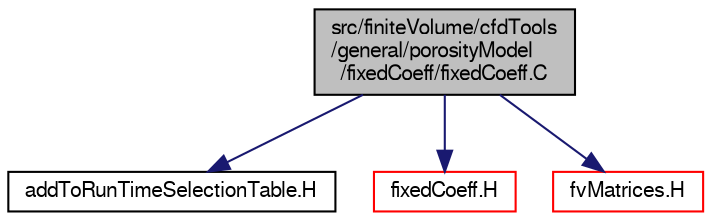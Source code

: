 digraph "src/finiteVolume/cfdTools/general/porosityModel/fixedCoeff/fixedCoeff.C"
{
  bgcolor="transparent";
  edge [fontname="FreeSans",fontsize="10",labelfontname="FreeSans",labelfontsize="10"];
  node [fontname="FreeSans",fontsize="10",shape=record];
  Node0 [label="src/finiteVolume/cfdTools\l/general/porosityModel\l/fixedCoeff/fixedCoeff.C",height=0.2,width=0.4,color="black", fillcolor="grey75", style="filled", fontcolor="black"];
  Node0 -> Node1 [color="midnightblue",fontsize="10",style="solid",fontname="FreeSans"];
  Node1 [label="addToRunTimeSelectionTable.H",height=0.2,width=0.4,color="black",URL="$a09263.html",tooltip="Macros for easy insertion into run-time selection tables. "];
  Node0 -> Node2 [color="midnightblue",fontsize="10",style="solid",fontname="FreeSans"];
  Node2 [label="fixedCoeff.H",height=0.2,width=0.4,color="red",URL="$a01292.html"];
  Node0 -> Node279 [color="midnightblue",fontsize="10",style="solid",fontname="FreeSans"];
  Node279 [label="fvMatrices.H",height=0.2,width=0.4,color="red",URL="$a03272.html",tooltip="A special matrix type and solver, designed for finite volume solutions of scalar equations. "];
}
